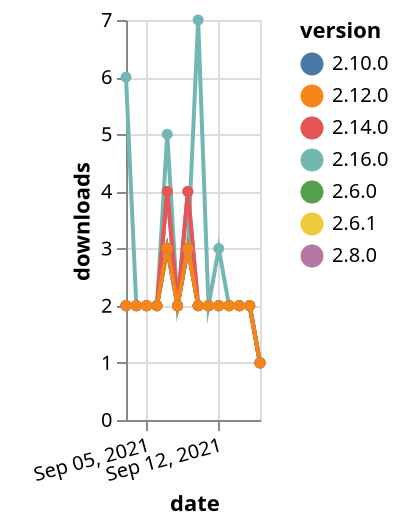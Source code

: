 {"$schema": "https://vega.github.io/schema/vega-lite/v5.json", "description": "A simple bar chart with embedded data.", "data": {"values": [{"date": "2021-09-03", "total": 1901, "delta": 2, "version": "2.6.1"}, {"date": "2021-09-04", "total": 1903, "delta": 2, "version": "2.6.1"}, {"date": "2021-09-05", "total": 1905, "delta": 2, "version": "2.6.1"}, {"date": "2021-09-06", "total": 1907, "delta": 2, "version": "2.6.1"}, {"date": "2021-09-07", "total": 1910, "delta": 3, "version": "2.6.1"}, {"date": "2021-09-08", "total": 1912, "delta": 2, "version": "2.6.1"}, {"date": "2021-09-09", "total": 1915, "delta": 3, "version": "2.6.1"}, {"date": "2021-09-10", "total": 1917, "delta": 2, "version": "2.6.1"}, {"date": "2021-09-11", "total": 1919, "delta": 2, "version": "2.6.1"}, {"date": "2021-09-12", "total": 1921, "delta": 2, "version": "2.6.1"}, {"date": "2021-09-13", "total": 1923, "delta": 2, "version": "2.6.1"}, {"date": "2021-09-14", "total": 1925, "delta": 2, "version": "2.6.1"}, {"date": "2021-09-15", "total": 1927, "delta": 2, "version": "2.6.1"}, {"date": "2021-09-16", "total": 1928, "delta": 1, "version": "2.6.1"}, {"date": "2021-09-03", "total": 251, "delta": 6, "version": "2.16.0"}, {"date": "2021-09-04", "total": 253, "delta": 2, "version": "2.16.0"}, {"date": "2021-09-05", "total": 255, "delta": 2, "version": "2.16.0"}, {"date": "2021-09-06", "total": 257, "delta": 2, "version": "2.16.0"}, {"date": "2021-09-07", "total": 262, "delta": 5, "version": "2.16.0"}, {"date": "2021-09-08", "total": 264, "delta": 2, "version": "2.16.0"}, {"date": "2021-09-09", "total": 267, "delta": 3, "version": "2.16.0"}, {"date": "2021-09-10", "total": 274, "delta": 7, "version": "2.16.0"}, {"date": "2021-09-11", "total": 276, "delta": 2, "version": "2.16.0"}, {"date": "2021-09-12", "total": 279, "delta": 3, "version": "2.16.0"}, {"date": "2021-09-13", "total": 281, "delta": 2, "version": "2.16.0"}, {"date": "2021-09-14", "total": 283, "delta": 2, "version": "2.16.0"}, {"date": "2021-09-15", "total": 285, "delta": 2, "version": "2.16.0"}, {"date": "2021-09-16", "total": 286, "delta": 1, "version": "2.16.0"}, {"date": "2021-09-03", "total": 2019, "delta": 2, "version": "2.8.0"}, {"date": "2021-09-04", "total": 2021, "delta": 2, "version": "2.8.0"}, {"date": "2021-09-05", "total": 2023, "delta": 2, "version": "2.8.0"}, {"date": "2021-09-06", "total": 2025, "delta": 2, "version": "2.8.0"}, {"date": "2021-09-07", "total": 2029, "delta": 4, "version": "2.8.0"}, {"date": "2021-09-08", "total": 2031, "delta": 2, "version": "2.8.0"}, {"date": "2021-09-09", "total": 2035, "delta": 4, "version": "2.8.0"}, {"date": "2021-09-10", "total": 2037, "delta": 2, "version": "2.8.0"}, {"date": "2021-09-11", "total": 2039, "delta": 2, "version": "2.8.0"}, {"date": "2021-09-12", "total": 2041, "delta": 2, "version": "2.8.0"}, {"date": "2021-09-13", "total": 2043, "delta": 2, "version": "2.8.0"}, {"date": "2021-09-14", "total": 2045, "delta": 2, "version": "2.8.0"}, {"date": "2021-09-15", "total": 2047, "delta": 2, "version": "2.8.0"}, {"date": "2021-09-16", "total": 2048, "delta": 1, "version": "2.8.0"}, {"date": "2021-09-03", "total": 2071, "delta": 2, "version": "2.6.0"}, {"date": "2021-09-04", "total": 2073, "delta": 2, "version": "2.6.0"}, {"date": "2021-09-05", "total": 2075, "delta": 2, "version": "2.6.0"}, {"date": "2021-09-06", "total": 2077, "delta": 2, "version": "2.6.0"}, {"date": "2021-09-07", "total": 2080, "delta": 3, "version": "2.6.0"}, {"date": "2021-09-08", "total": 2082, "delta": 2, "version": "2.6.0"}, {"date": "2021-09-09", "total": 2085, "delta": 3, "version": "2.6.0"}, {"date": "2021-09-10", "total": 2087, "delta": 2, "version": "2.6.0"}, {"date": "2021-09-11", "total": 2089, "delta": 2, "version": "2.6.0"}, {"date": "2021-09-12", "total": 2091, "delta": 2, "version": "2.6.0"}, {"date": "2021-09-13", "total": 2093, "delta": 2, "version": "2.6.0"}, {"date": "2021-09-14", "total": 2095, "delta": 2, "version": "2.6.0"}, {"date": "2021-09-15", "total": 2097, "delta": 2, "version": "2.6.0"}, {"date": "2021-09-16", "total": 2098, "delta": 1, "version": "2.6.0"}, {"date": "2021-09-03", "total": 1495, "delta": 2, "version": "2.10.0"}, {"date": "2021-09-04", "total": 1497, "delta": 2, "version": "2.10.0"}, {"date": "2021-09-05", "total": 1499, "delta": 2, "version": "2.10.0"}, {"date": "2021-09-06", "total": 1501, "delta": 2, "version": "2.10.0"}, {"date": "2021-09-07", "total": 1504, "delta": 3, "version": "2.10.0"}, {"date": "2021-09-08", "total": 1506, "delta": 2, "version": "2.10.0"}, {"date": "2021-09-09", "total": 1509, "delta": 3, "version": "2.10.0"}, {"date": "2021-09-10", "total": 1511, "delta": 2, "version": "2.10.0"}, {"date": "2021-09-11", "total": 1513, "delta": 2, "version": "2.10.0"}, {"date": "2021-09-12", "total": 1515, "delta": 2, "version": "2.10.0"}, {"date": "2021-09-13", "total": 1517, "delta": 2, "version": "2.10.0"}, {"date": "2021-09-14", "total": 1519, "delta": 2, "version": "2.10.0"}, {"date": "2021-09-15", "total": 1521, "delta": 2, "version": "2.10.0"}, {"date": "2021-09-16", "total": 1522, "delta": 1, "version": "2.10.0"}, {"date": "2021-09-03", "total": 760, "delta": 2, "version": "2.14.0"}, {"date": "2021-09-04", "total": 762, "delta": 2, "version": "2.14.0"}, {"date": "2021-09-05", "total": 764, "delta": 2, "version": "2.14.0"}, {"date": "2021-09-06", "total": 766, "delta": 2, "version": "2.14.0"}, {"date": "2021-09-07", "total": 770, "delta": 4, "version": "2.14.0"}, {"date": "2021-09-08", "total": 772, "delta": 2, "version": "2.14.0"}, {"date": "2021-09-09", "total": 776, "delta": 4, "version": "2.14.0"}, {"date": "2021-09-10", "total": 778, "delta": 2, "version": "2.14.0"}, {"date": "2021-09-11", "total": 780, "delta": 2, "version": "2.14.0"}, {"date": "2021-09-12", "total": 782, "delta": 2, "version": "2.14.0"}, {"date": "2021-09-13", "total": 784, "delta": 2, "version": "2.14.0"}, {"date": "2021-09-14", "total": 786, "delta": 2, "version": "2.14.0"}, {"date": "2021-09-15", "total": 788, "delta": 2, "version": "2.14.0"}, {"date": "2021-09-16", "total": 789, "delta": 1, "version": "2.14.0"}, {"date": "2021-09-03", "total": 1021, "delta": 2, "version": "2.12.0"}, {"date": "2021-09-04", "total": 1023, "delta": 2, "version": "2.12.0"}, {"date": "2021-09-05", "total": 1025, "delta": 2, "version": "2.12.0"}, {"date": "2021-09-06", "total": 1027, "delta": 2, "version": "2.12.0"}, {"date": "2021-09-07", "total": 1030, "delta": 3, "version": "2.12.0"}, {"date": "2021-09-08", "total": 1032, "delta": 2, "version": "2.12.0"}, {"date": "2021-09-09", "total": 1035, "delta": 3, "version": "2.12.0"}, {"date": "2021-09-10", "total": 1037, "delta": 2, "version": "2.12.0"}, {"date": "2021-09-11", "total": 1039, "delta": 2, "version": "2.12.0"}, {"date": "2021-09-12", "total": 1041, "delta": 2, "version": "2.12.0"}, {"date": "2021-09-13", "total": 1043, "delta": 2, "version": "2.12.0"}, {"date": "2021-09-14", "total": 1045, "delta": 2, "version": "2.12.0"}, {"date": "2021-09-15", "total": 1047, "delta": 2, "version": "2.12.0"}, {"date": "2021-09-16", "total": 1048, "delta": 1, "version": "2.12.0"}]}, "width": "container", "mark": {"type": "line", "point": {"filled": true}}, "encoding": {"x": {"field": "date", "type": "temporal", "timeUnit": "yearmonthdate", "title": "date", "axis": {"labelAngle": -15}}, "y": {"field": "delta", "type": "quantitative", "title": "downloads"}, "color": {"field": "version", "type": "nominal"}, "tooltip": {"field": "delta"}}}